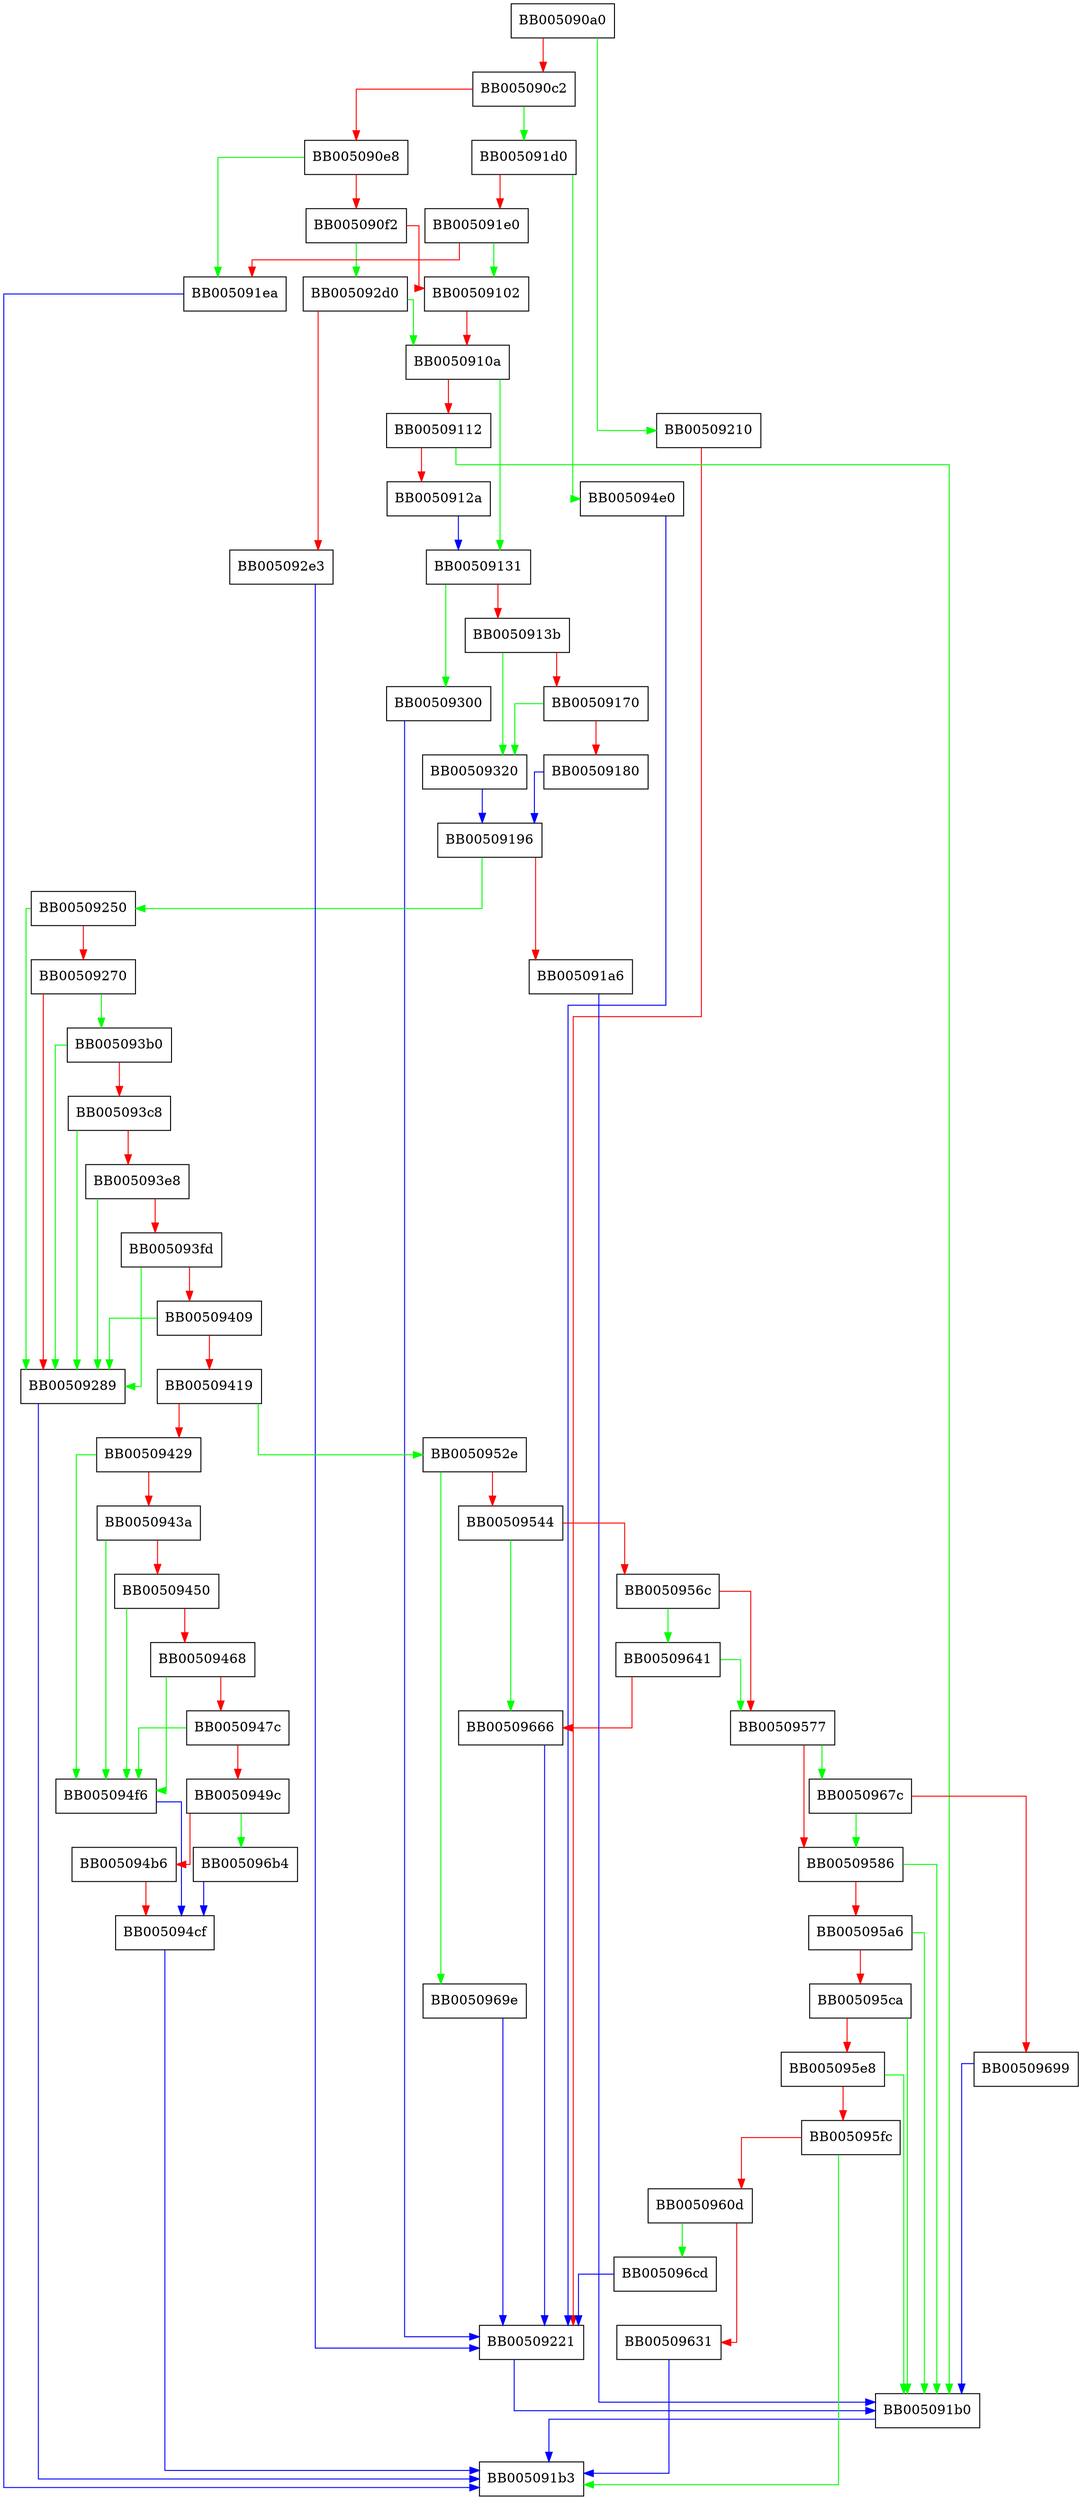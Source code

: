 digraph tls13_cipher {
  node [shape="box"];
  graph [splines=ortho];
  BB005090a0 -> BB00509210 [color="green"];
  BB005090a0 -> BB005090c2 [color="red"];
  BB005090c2 -> BB005091d0 [color="green"];
  BB005090c2 -> BB005090e8 [color="red"];
  BB005090e8 -> BB005091ea [color="green"];
  BB005090e8 -> BB005090f2 [color="red"];
  BB005090f2 -> BB005092d0 [color="green"];
  BB005090f2 -> BB00509102 [color="red"];
  BB00509102 -> BB0050910a [color="red"];
  BB0050910a -> BB00509131 [color="green"];
  BB0050910a -> BB00509112 [color="red"];
  BB00509112 -> BB005091b0 [color="green"];
  BB00509112 -> BB0050912a [color="red"];
  BB0050912a -> BB00509131 [color="blue"];
  BB00509131 -> BB00509300 [color="green"];
  BB00509131 -> BB0050913b [color="red"];
  BB0050913b -> BB00509320 [color="green"];
  BB0050913b -> BB00509170 [color="red"];
  BB00509170 -> BB00509320 [color="green"];
  BB00509170 -> BB00509180 [color="red"];
  BB00509180 -> BB00509196 [color="blue"];
  BB00509196 -> BB00509250 [color="green"];
  BB00509196 -> BB005091a6 [color="red"];
  BB005091a6 -> BB005091b0 [color="blue"];
  BB005091b0 -> BB005091b3 [color="blue"];
  BB005091d0 -> BB005094e0 [color="green"];
  BB005091d0 -> BB005091e0 [color="red"];
  BB005091e0 -> BB00509102 [color="green"];
  BB005091e0 -> BB005091ea [color="red"];
  BB005091ea -> BB005091b3 [color="blue"];
  BB00509210 -> BB00509221 [color="red"];
  BB00509221 -> BB005091b0 [color="blue"];
  BB00509250 -> BB00509289 [color="green"];
  BB00509250 -> BB00509270 [color="red"];
  BB00509270 -> BB005093b0 [color="green"];
  BB00509270 -> BB00509289 [color="red"];
  BB00509289 -> BB005091b3 [color="blue"];
  BB005092d0 -> BB0050910a [color="green"];
  BB005092d0 -> BB005092e3 [color="red"];
  BB005092e3 -> BB00509221 [color="blue"];
  BB00509300 -> BB00509221 [color="blue"];
  BB00509320 -> BB00509196 [color="blue"];
  BB005093b0 -> BB00509289 [color="green"];
  BB005093b0 -> BB005093c8 [color="red"];
  BB005093c8 -> BB00509289 [color="green"];
  BB005093c8 -> BB005093e8 [color="red"];
  BB005093e8 -> BB00509289 [color="green"];
  BB005093e8 -> BB005093fd [color="red"];
  BB005093fd -> BB00509289 [color="green"];
  BB005093fd -> BB00509409 [color="red"];
  BB00509409 -> BB00509289 [color="green"];
  BB00509409 -> BB00509419 [color="red"];
  BB00509419 -> BB0050952e [color="green"];
  BB00509419 -> BB00509429 [color="red"];
  BB00509429 -> BB005094f6 [color="green"];
  BB00509429 -> BB0050943a [color="red"];
  BB0050943a -> BB005094f6 [color="green"];
  BB0050943a -> BB00509450 [color="red"];
  BB00509450 -> BB005094f6 [color="green"];
  BB00509450 -> BB00509468 [color="red"];
  BB00509468 -> BB005094f6 [color="green"];
  BB00509468 -> BB0050947c [color="red"];
  BB0050947c -> BB005094f6 [color="green"];
  BB0050947c -> BB0050949c [color="red"];
  BB0050949c -> BB005096b4 [color="green"];
  BB0050949c -> BB005094b6 [color="red"];
  BB005094b6 -> BB005094cf [color="red"];
  BB005094cf -> BB005091b3 [color="blue"];
  BB005094e0 -> BB00509221 [color="blue"];
  BB005094f6 -> BB005094cf [color="blue"];
  BB0050952e -> BB0050969e [color="green"];
  BB0050952e -> BB00509544 [color="red"];
  BB00509544 -> BB00509666 [color="green"];
  BB00509544 -> BB0050956c [color="red"];
  BB0050956c -> BB00509641 [color="green"];
  BB0050956c -> BB00509577 [color="red"];
  BB00509577 -> BB0050967c [color="green"];
  BB00509577 -> BB00509586 [color="red"];
  BB00509586 -> BB005091b0 [color="green"];
  BB00509586 -> BB005095a6 [color="red"];
  BB005095a6 -> BB005091b0 [color="green"];
  BB005095a6 -> BB005095ca [color="red"];
  BB005095ca -> BB005091b0 [color="green"];
  BB005095ca -> BB005095e8 [color="red"];
  BB005095e8 -> BB005091b0 [color="green"];
  BB005095e8 -> BB005095fc [color="red"];
  BB005095fc -> BB005091b3 [color="green"];
  BB005095fc -> BB0050960d [color="red"];
  BB0050960d -> BB005096cd [color="green"];
  BB0050960d -> BB00509631 [color="red"];
  BB00509631 -> BB005091b3 [color="blue"];
  BB00509641 -> BB00509577 [color="green"];
  BB00509641 -> BB00509666 [color="red"];
  BB00509666 -> BB00509221 [color="blue"];
  BB0050967c -> BB00509586 [color="green"];
  BB0050967c -> BB00509699 [color="red"];
  BB00509699 -> BB005091b0 [color="blue"];
  BB0050969e -> BB00509221 [color="blue"];
  BB005096b4 -> BB005094cf [color="blue"];
  BB005096cd -> BB00509221 [color="blue"];
}